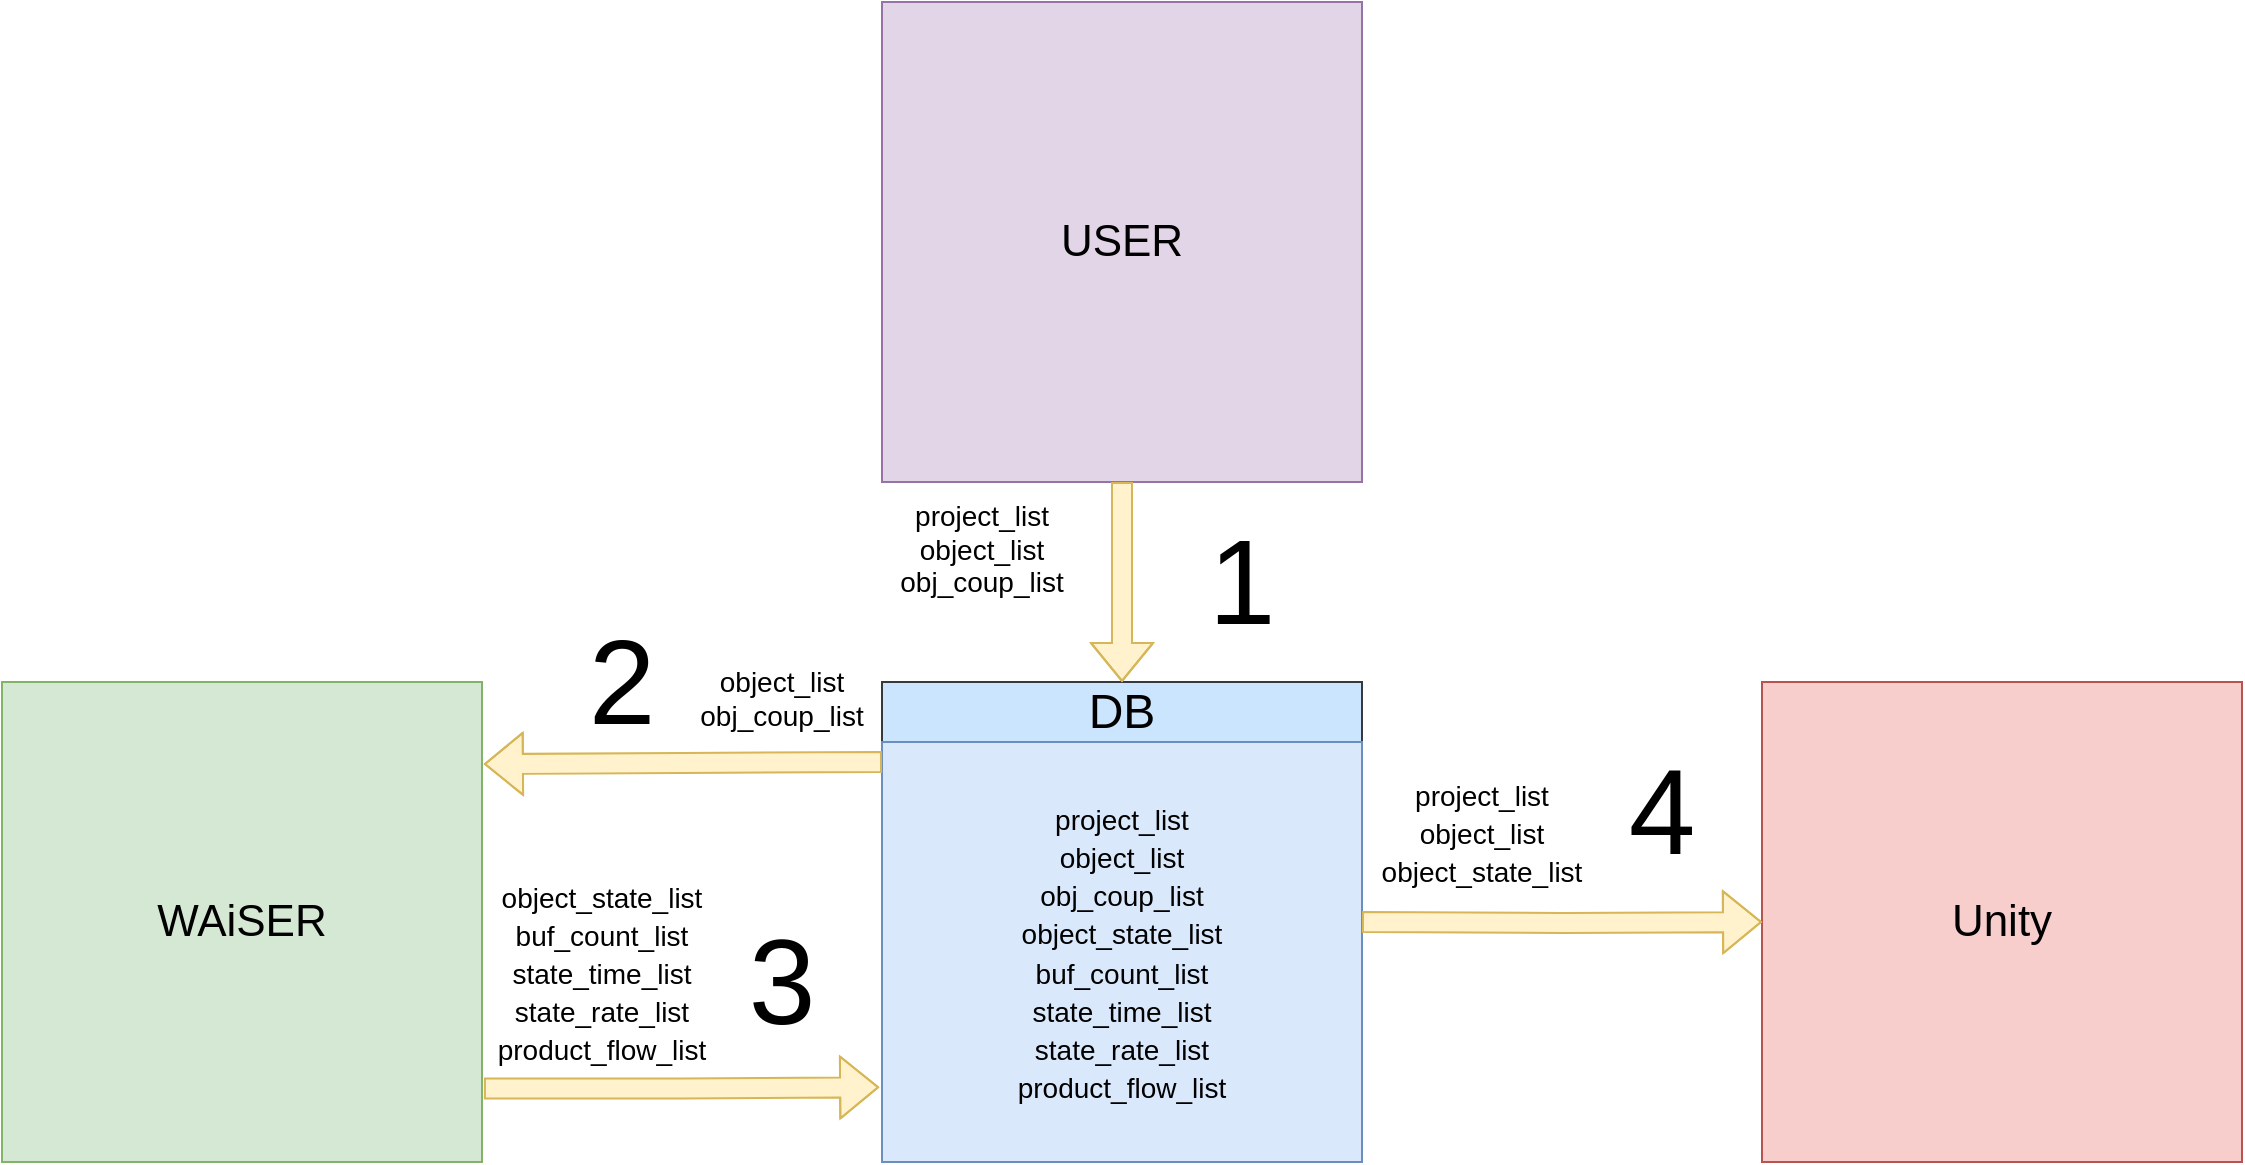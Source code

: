 <mxfile version="20.8.16" type="device"><diagram name="페이지-1" id="0Ae53NTPuv4Q4xZn10m-"><mxGraphModel dx="5836" dy="-1432" grid="1" gridSize="10" guides="1" tooltips="1" connect="1" arrows="1" fold="1" page="0" pageScale="1" pageWidth="400" pageHeight="400" math="0" shadow="0"><root><mxCell id="0"/><mxCell id="1" parent="0"/><mxCell id="cTnP7cPUf0PvtiMzY9_D-6" value="&lt;font style=&quot;font-size: 22px;&quot;&gt;USER&lt;/font&gt;" style="whiteSpace=wrap;html=1;aspect=fixed;fillColor=#e1d5e7;strokeColor=#9673a6;" vertex="1" parent="1"><mxGeometry x="-3600" y="2460" width="240" height="240" as="geometry"/></mxCell><mxCell id="Mk8ANh6fXY8Pr_sKTw7N-39" style="edgeStyle=orthogonalEdgeStyle;shape=flexArrow;rounded=0;orthogonalLoop=1;jettySize=auto;html=1;entryX=-0.006;entryY=0.822;entryDx=0;entryDy=0;fontSize=24;fillColor=#fff2cc;strokeColor=#d6b656;exitX=1.004;exitY=0.847;exitDx=0;exitDy=0;exitPerimeter=0;entryPerimeter=0;" parent="1" source="Mk8ANh6fXY8Pr_sKTw7N-8" target="Mk8ANh6fXY8Pr_sKTw7N-29" edge="1"><mxGeometry relative="1" as="geometry"/></mxCell><mxCell id="Mk8ANh6fXY8Pr_sKTw7N-8" value="&lt;font style=&quot;font-size: 22px;&quot;&gt;WAiSER&lt;/font&gt;" style="whiteSpace=wrap;html=1;aspect=fixed;fillColor=#d5e8d4;strokeColor=#82b366;" parent="1" vertex="1"><mxGeometry x="-4040" y="2800" width="240" height="240" as="geometry"/></mxCell><mxCell id="Mk8ANh6fXY8Pr_sKTw7N-9" value="&lt;font style=&quot;font-size: 22px;&quot;&gt;Unity&lt;/font&gt;" style="whiteSpace=wrap;html=1;aspect=fixed;fillColor=#f8cecc;strokeColor=#b85450;" parent="1" vertex="1"><mxGeometry x="-3160" y="2800" width="240" height="240" as="geometry"/></mxCell><mxCell id="Mk8ANh6fXY8Pr_sKTw7N-17" value="&lt;font style=&quot;font-size: 14px;&quot;&gt;object_state_list&lt;br&gt;buf_count_list&lt;br&gt;state_time_list&lt;br&gt;state_rate_list&lt;br&gt;product_flow_list&lt;/font&gt;" style="text;html=1;strokeColor=none;fillColor=none;align=center;verticalAlign=middle;whiteSpace=wrap;rounded=0;fontSize=16;" parent="1" vertex="1"><mxGeometry x="-3770" y="2930" width="60" height="30" as="geometry"/></mxCell><mxCell id="Mk8ANh6fXY8Pr_sKTw7N-18" value="&lt;font style=&quot;font-size: 14px;&quot;&gt;project_list&lt;br&gt;object_list&lt;br&gt;object_state_list&lt;/font&gt;" style="text;html=1;strokeColor=none;fillColor=none;align=center;verticalAlign=middle;whiteSpace=wrap;rounded=0;fontSize=16;" parent="1" vertex="1"><mxGeometry x="-3330" y="2860" width="60" height="30" as="geometry"/></mxCell><mxCell id="Mk8ANh6fXY8Pr_sKTw7N-31" value="&lt;font style=&quot;font-size: 24px;&quot;&gt;DB&lt;/font&gt;" style="swimlane;fontStyle=0;childLayout=stackLayout;horizontal=1;startSize=30;horizontalStack=0;resizeParent=1;resizeParentMax=0;resizeLast=0;collapsible=1;marginBottom=0;whiteSpace=wrap;html=1;strokeColor=#36393d;fontSize=13;fillColor=#cce5ff;" parent="1" vertex="1"><mxGeometry x="-3600" y="2800" width="240" height="240" as="geometry"><mxRectangle x="-3640" y="3040" width="60" height="30" as="alternateBounds"/></mxGeometry></mxCell><mxCell id="Mk8ANh6fXY8Pr_sKTw7N-29" value="&lt;font style=&quot;font-size: 14px;&quot;&gt;project_list&lt;br style=&quot;border-color: var(--border-color);&quot;&gt;object_list&lt;br style=&quot;border-color: var(--border-color);&quot;&gt;obj_coup_list&lt;br&gt;object_state_list&lt;br style=&quot;border-color: var(--border-color);&quot;&gt;buf_count_list&lt;br style=&quot;border-color: var(--border-color);&quot;&gt;state_time_list&lt;br style=&quot;border-color: var(--border-color);&quot;&gt;state_rate_list&lt;br style=&quot;border-color: var(--border-color);&quot;&gt;product_flow_list&lt;/font&gt;" style="text;html=1;align=center;verticalAlign=middle;whiteSpace=wrap;rounded=0;fontSize=16;strokeColor=#6c8ebf;fillColor=#dae8fc;" parent="Mk8ANh6fXY8Pr_sKTw7N-31" vertex="1"><mxGeometry y="30" width="240" height="210" as="geometry"/></mxCell><mxCell id="Mk8ANh6fXY8Pr_sKTw7N-38" style="edgeStyle=orthogonalEdgeStyle;shape=flexArrow;rounded=0;orthogonalLoop=1;jettySize=auto;html=1;fontSize=24;fillColor=#fff2cc;strokeColor=#d6b656;entryX=1.004;entryY=0.171;entryDx=0;entryDy=0;entryPerimeter=0;" parent="1" target="Mk8ANh6fXY8Pr_sKTw7N-8" edge="1"><mxGeometry relative="1" as="geometry"><mxPoint x="-3600" y="2840" as="sourcePoint"/></mxGeometry></mxCell><mxCell id="Mk8ANh6fXY8Pr_sKTw7N-40" style="edgeStyle=orthogonalEdgeStyle;shape=flexArrow;rounded=0;orthogonalLoop=1;jettySize=auto;html=1;fontSize=24;fillColor=#fff2cc;strokeColor=#d6b656;entryX=0;entryY=0.5;entryDx=0;entryDy=0;" parent="1" target="Mk8ANh6fXY8Pr_sKTw7N-9" edge="1"><mxGeometry relative="1" as="geometry"><mxPoint x="-3360" y="2920" as="sourcePoint"/><mxPoint x="-3190" y="2920" as="targetPoint"/></mxGeometry></mxCell><mxCell id="Mk8ANh6fXY8Pr_sKTw7N-41" value="&lt;br&gt;object_list&lt;br&gt;obj_coup_list" style="text;html=1;strokeColor=none;fillColor=none;align=center;verticalAlign=middle;whiteSpace=wrap;rounded=0;fontSize=14;" parent="1" vertex="1"><mxGeometry x="-3680" y="2785" width="60" height="30" as="geometry"/></mxCell><mxCell id="6ClBYmITfqYDQpT0rON6-2" value="&lt;font style=&quot;font-size: 60px;&quot;&gt;1&lt;/font&gt;" style="text;strokeColor=none;fillColor=none;align=center;verticalAlign=middle;spacingLeft=4;spacingRight=4;overflow=hidden;points=[[0,0.5],[1,0.5]];portConstraint=eastwest;rotatable=0;whiteSpace=wrap;html=1;fontSize=60;" parent="1" vertex="1"><mxGeometry x="-3470" y="2700" width="100" height="100" as="geometry"/></mxCell><mxCell id="6ClBYmITfqYDQpT0rON6-3" value="&lt;font style=&quot;font-size: 60px;&quot;&gt;2&lt;/font&gt;" style="text;strokeColor=none;fillColor=none;align=center;verticalAlign=middle;spacingLeft=4;spacingRight=4;overflow=hidden;points=[[0,0.5],[1,0.5]];portConstraint=eastwest;rotatable=0;whiteSpace=wrap;html=1;fontSize=60;" parent="1" vertex="1"><mxGeometry x="-3780" y="2750" width="100" height="100" as="geometry"/></mxCell><mxCell id="6ClBYmITfqYDQpT0rON6-4" value="&lt;font style=&quot;font-size: 60px;&quot;&gt;3&lt;/font&gt;" style="text;strokeColor=none;fillColor=none;align=center;verticalAlign=middle;spacingLeft=4;spacingRight=4;overflow=hidden;points=[[0,0.5],[1,0.5]];portConstraint=eastwest;rotatable=0;whiteSpace=wrap;html=1;fontSize=60;" parent="1" vertex="1"><mxGeometry x="-3700" y="2900" width="100" height="100" as="geometry"/></mxCell><mxCell id="cTnP7cPUf0PvtiMzY9_D-3" style="edgeStyle=orthogonalEdgeStyle;shape=flexArrow;rounded=0;orthogonalLoop=1;jettySize=auto;html=1;entryX=0.5;entryY=0;entryDx=0;entryDy=0;fontSize=24;fillColor=#fff2cc;strokeColor=#d6b656;exitX=0.5;exitY=1;exitDx=0;exitDy=0;" edge="1" parent="1" source="cTnP7cPUf0PvtiMzY9_D-6" target="Mk8ANh6fXY8Pr_sKTw7N-31"><mxGeometry relative="1" as="geometry"><mxPoint x="-3510" y="2740" as="sourcePoint"/><mxPoint x="-3750" y="3050" as="targetPoint"/><Array as="points"><mxPoint x="-3480" y="2730"/><mxPoint x="-3480" y="2730"/></Array></mxGeometry></mxCell><mxCell id="cTnP7cPUf0PvtiMzY9_D-4" value="&lt;br&gt;project_list&lt;br&gt;object_list&lt;br&gt;obj_coup_list" style="text;html=1;strokeColor=none;fillColor=none;align=center;verticalAlign=middle;whiteSpace=wrap;rounded=0;fontSize=14;" vertex="1" parent="1"><mxGeometry x="-3580" y="2710" width="60" height="30" as="geometry"/></mxCell><mxCell id="cTnP7cPUf0PvtiMzY9_D-7" value="&lt;font style=&quot;font-size: 60px;&quot;&gt;4&lt;/font&gt;" style="text;strokeColor=none;fillColor=none;align=center;verticalAlign=middle;spacingLeft=4;spacingRight=4;overflow=hidden;points=[[0,0.5],[1,0.5]];portConstraint=eastwest;rotatable=0;whiteSpace=wrap;html=1;fontSize=24;" vertex="1" parent="1"><mxGeometry x="-3260" y="2815" width="100" height="100" as="geometry"/></mxCell></root></mxGraphModel></diagram></mxfile>